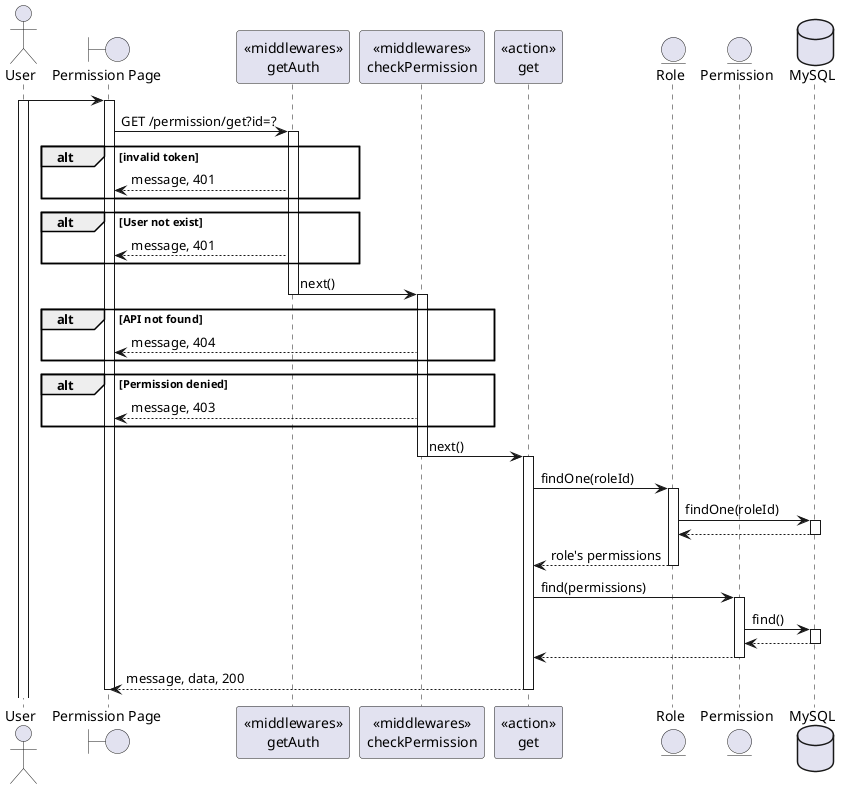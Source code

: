 @startuml
actor User
boundary "Permission Page" as Client
participant "<<middlewares>>\ngetAuth" as mid1
participant "<<middlewares>>\ncheckPermission" as mid2
participant "<<action>>\nget" as Controller
entity "Role" as Model1
entity "Permission" as Model2

database "MySQL" as DB

User -> Client: 
activate User
activate Client
Client -> mid1: GET /permission/get?id=?
activate mid1
alt invalid token
    mid1 --> Client: message, 401
end
alt User not exist
    mid1 --> Client: message, 401
end
mid1 -> mid2: next()
deactivate mid1
activate mid2
alt API not found
    mid2 --> Client: message, 404
end
alt Permission denied
    mid2 --> Client: message, 403
end
mid2 -> Controller: next()
deactivate mid2
activate Controller

Controller -> Model1: findOne(roleId)
activate Model1
Model1 -> DB: findOne(roleId)
activate DB
DB --> Model1
deactivate DB
Model1 --> Controller: role's permissions
deactivate Model1
Controller -> Model2: find(permissions)
activate Model2
Model2 -> DB: find()
activate DB
DB --> Model2
deactivate DB
Model2 --> Controller
deactivate Model2
Controller --> Client: message, data, 200
deactivate Controller
deactivate Client

@enduml

